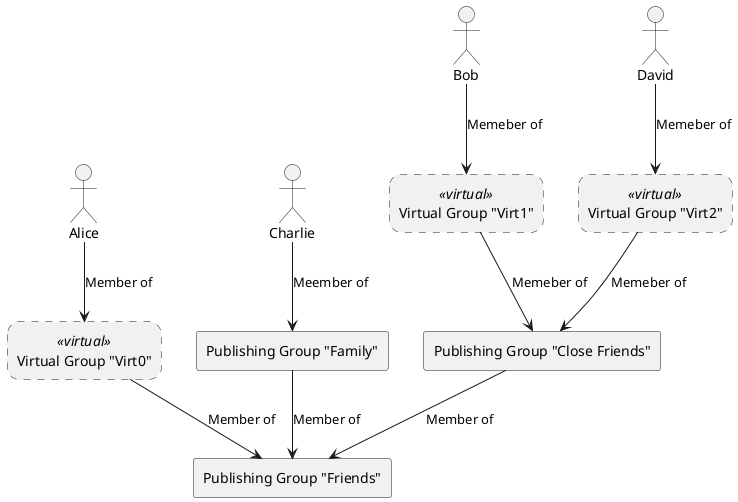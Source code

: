 @startuml


actor Alice
actor Bob
actor Charlie
actor David

skinparam rectangle {
    RoundCorner<<virtual>> 25
    BorderStyle<<virtual>> dashed
}

rectangle "Publishing Group "Friends"" as friends
rectangle "Publishing Group "Family"" as family
rectangle "Publishing Group "Close Friends"" as closefriends

rectangle "Virtual Group "Virt0"" <<virtual>> as virt0
rectangle "Virtual Group "Virt1"" <<virtual>> as virt1
rectangle "Virtual Group "Virt2"" <<virtual>> as virt2

closefriends --> friends : Member of
family --> friends : Member of
virt0 --> friends : Member of

Alice --> virt0 : Member of
virt1 --> closefriends : Memeber of
virt2 --> closefriends : Memeber of
Bob --> virt1 : Memeber of
David --> virt2 : Memeber of
Charlie --> family : Meember of

@enduml
